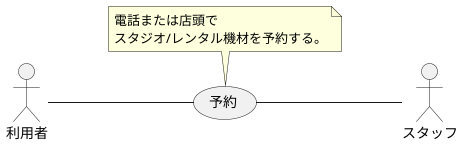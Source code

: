 @startuml BusinessUsecase 

left to right direction

actor 利用者
actor スタッフ

利用者 -- (予約)
(予約) -- スタッフ

note top of (予約)
電話または店頭で
スタジオ/レンタル機材を予約する。
end note

@enduml
